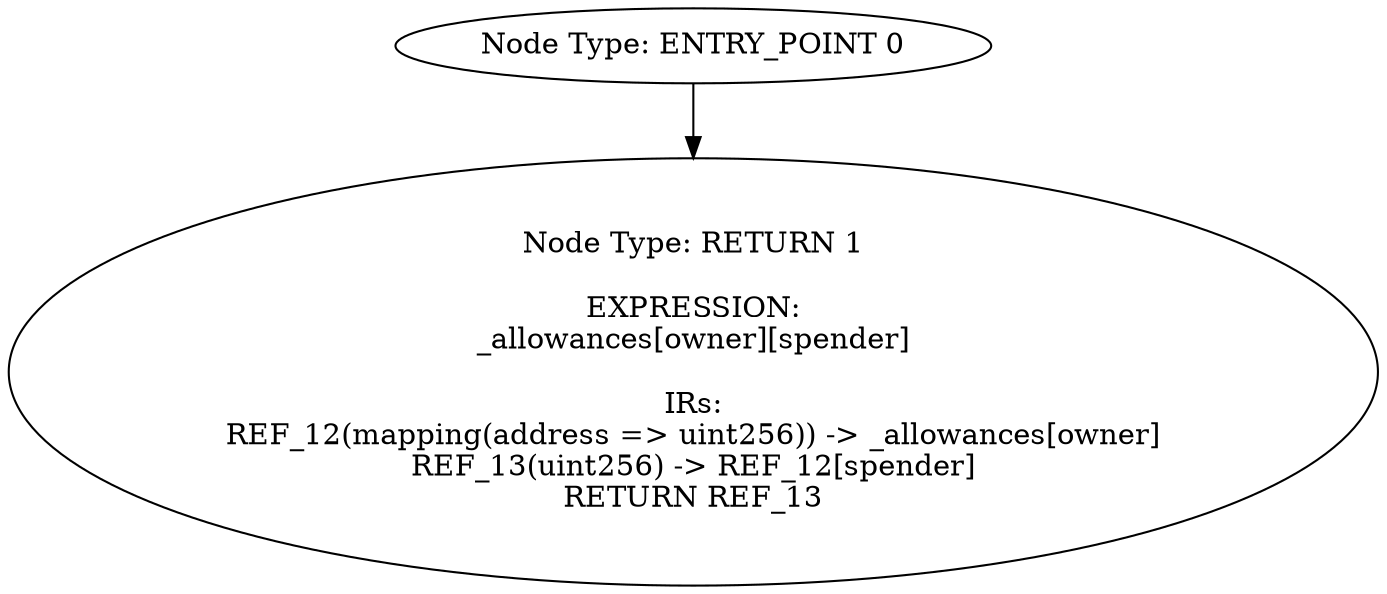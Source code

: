 digraph{
0[label="Node Type: ENTRY_POINT 0
"];
0->1;
1[label="Node Type: RETURN 1

EXPRESSION:
_allowances[owner][spender]

IRs:
REF_12(mapping(address => uint256)) -> _allowances[owner]
REF_13(uint256) -> REF_12[spender]
RETURN REF_13"];
}
